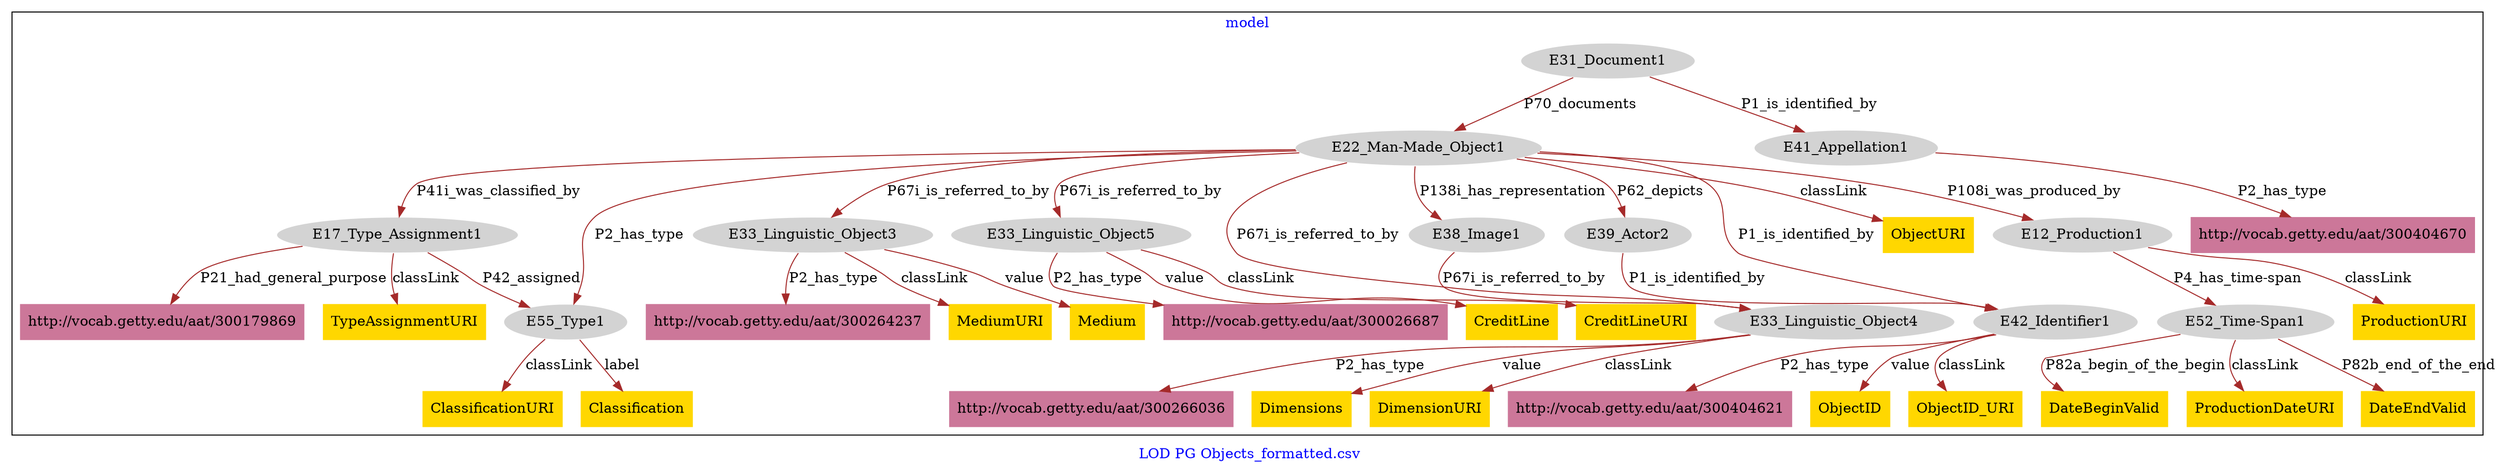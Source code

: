 digraph n0 {
fontcolor="blue"
remincross="true"
label="LOD PG Objects_formatted.csv"
subgraph cluster {
label="model"
n2[style="filled",color="white",fillcolor="lightgray",label="E12_Production1"];
n3[style="filled",color="white",fillcolor="lightgray",label="E52_Time-Span1"];
n4[style="filled",color="white",fillcolor="lightgray",label="E17_Type_Assignment1"];
n5[style="filled",color="white",fillcolor="lightgray",label="E55_Type1"];
n6[style="filled",color="white",fillcolor="lightgray",label="E22_Man-Made_Object1"];
n7[style="filled",color="white",fillcolor="lightgray",label="E33_Linguistic_Object3"];
n8[style="filled",color="white",fillcolor="lightgray",label="E33_Linguistic_Object5"];
n9[style="filled",color="white",fillcolor="lightgray",label="E38_Image1"];
n10[style="filled",color="white",fillcolor="lightgray",label="E39_Actor2"];
n11[style="filled",color="white",fillcolor="lightgray",label="E31_Document1"];
n12[style="filled",color="white",fillcolor="lightgray",label="E41_Appellation1"];
n13[style="filled",color="white",fillcolor="lightgray",label="E33_Linguistic_Object4"];
n14[style="filled",color="white",fillcolor="lightgray",label="E42_Identifier1"];
n15[shape="plaintext",style="filled",fillcolor="gold",label="MediumURI"];
n16[shape="plaintext",style="filled",fillcolor="gold",label="ProductionURI"];
n17[shape="plaintext",style="filled",fillcolor="gold",label="ClassificationURI"];
n18[shape="plaintext",style="filled",fillcolor="gold",label="CreditLine"];
n19[shape="plaintext",style="filled",fillcolor="gold",label="CreditLineURI"];
n20[shape="plaintext",style="filled",fillcolor="gold",label="ProductionDateURI"];
n21[shape="plaintext",style="filled",fillcolor="gold",label="Medium"];
n22[shape="plaintext",style="filled",fillcolor="gold",label="ObjectURI"];
n23[shape="plaintext",style="filled",fillcolor="gold",label="TypeAssignmentURI"];
n24[shape="plaintext",style="filled",fillcolor="gold",label="DateEndValid"];
n25[shape="plaintext",style="filled",fillcolor="gold",label="ObjectID"];
n26[shape="plaintext",style="filled",fillcolor="gold",label="DateBeginValid"];
n27[shape="plaintext",style="filled",fillcolor="gold",label="ObjectID_URI"];
n28[shape="plaintext",style="filled",fillcolor="gold",label="Dimensions"];
n29[shape="plaintext",style="filled",fillcolor="gold",label="DimensionURI"];
n30[shape="plaintext",style="filled",fillcolor="gold",label="Classification"];
n31[shape="plaintext",style="filled",fillcolor="#CC7799",label="http://vocab.getty.edu/aat/300026687"];
n32[shape="plaintext",style="filled",fillcolor="#CC7799",label="http://vocab.getty.edu/aat/300264237"];
n33[shape="plaintext",style="filled",fillcolor="#CC7799",label="http://vocab.getty.edu/aat/300404621"];
n34[shape="plaintext",style="filled",fillcolor="#CC7799",label="http://vocab.getty.edu/aat/300179869"];
n35[shape="plaintext",style="filled",fillcolor="#CC7799",label="http://vocab.getty.edu/aat/300266036"];
n36[shape="plaintext",style="filled",fillcolor="#CC7799",label="http://vocab.getty.edu/aat/300404670"];
}
n2 -> n3[color="brown",fontcolor="black",label="P4_has_time-span"]
n4 -> n5[color="brown",fontcolor="black",label="P42_assigned"]
n6 -> n2[color="brown",fontcolor="black",label="P108i_was_produced_by"]
n6 -> n4[color="brown",fontcolor="black",label="P41i_was_classified_by"]
n6 -> n7[color="brown",fontcolor="black",label="P67i_is_referred_to_by"]
n6 -> n8[color="brown",fontcolor="black",label="P67i_is_referred_to_by"]
n6 -> n9[color="brown",fontcolor="black",label="P138i_has_representation"]
n6 -> n10[color="brown",fontcolor="black",label="P62_depicts"]
n11 -> n6[color="brown",fontcolor="black",label="P70_documents"]
n11 -> n12[color="brown",fontcolor="black",label="P1_is_identified_by"]
n9 -> n13[color="brown",fontcolor="black",label="P67i_is_referred_to_by"]
n10 -> n14[color="brown",fontcolor="black",label="P1_is_identified_by"]
n7 -> n15[color="brown",fontcolor="black",label="classLink"]
n2 -> n16[color="brown",fontcolor="black",label="classLink"]
n5 -> n17[color="brown",fontcolor="black",label="classLink"]
n8 -> n18[color="brown",fontcolor="black",label="value"]
n8 -> n19[color="brown",fontcolor="black",label="classLink"]
n3 -> n20[color="brown",fontcolor="black",label="classLink"]
n7 -> n21[color="brown",fontcolor="black",label="value"]
n6 -> n22[color="brown",fontcolor="black",label="classLink"]
n4 -> n23[color="brown",fontcolor="black",label="classLink"]
n3 -> n24[color="brown",fontcolor="black",label="P82b_end_of_the_end"]
n14 -> n25[color="brown",fontcolor="black",label="value"]
n3 -> n26[color="brown",fontcolor="black",label="P82a_begin_of_the_begin"]
n14 -> n27[color="brown",fontcolor="black",label="classLink"]
n13 -> n28[color="brown",fontcolor="black",label="value"]
n13 -> n29[color="brown",fontcolor="black",label="classLink"]
n5 -> n30[color="brown",fontcolor="black",label="label"]
n8 -> n31[color="brown",fontcolor="black",label="P2_has_type"]
n7 -> n32[color="brown",fontcolor="black",label="P2_has_type"]
n6 -> n5[color="brown",fontcolor="black",label="P2_has_type"]
n14 -> n33[color="brown",fontcolor="black",label="P2_has_type"]
n6 -> n14[color="brown",fontcolor="black",label="P1_is_identified_by"]
n6 -> n13[color="brown",fontcolor="black",label="P67i_is_referred_to_by"]
n4 -> n34[color="brown",fontcolor="black",label="P21_had_general_purpose"]
n13 -> n35[color="brown",fontcolor="black",label="P2_has_type"]
n12 -> n36[color="brown",fontcolor="black",label="P2_has_type"]
}
